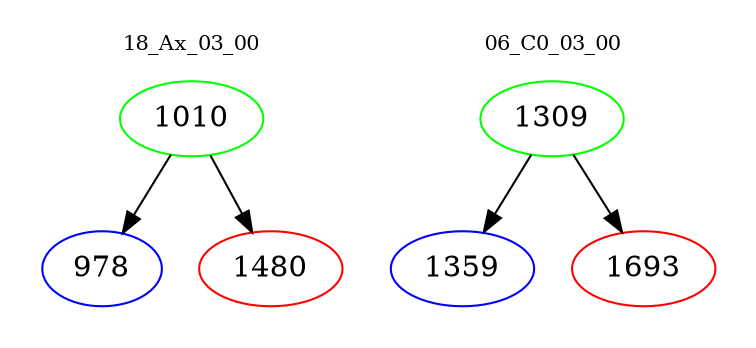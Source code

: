 digraph{
subgraph cluster_0 {
color = white
label = "18_Ax_03_00";
fontsize=10;
T0_1010 [label="1010", color="green"]
T0_1010 -> T0_978 [color="black"]
T0_978 [label="978", color="blue"]
T0_1010 -> T0_1480 [color="black"]
T0_1480 [label="1480", color="red"]
}
subgraph cluster_1 {
color = white
label = "06_C0_03_00";
fontsize=10;
T1_1309 [label="1309", color="green"]
T1_1309 -> T1_1359 [color="black"]
T1_1359 [label="1359", color="blue"]
T1_1309 -> T1_1693 [color="black"]
T1_1693 [label="1693", color="red"]
}
}
